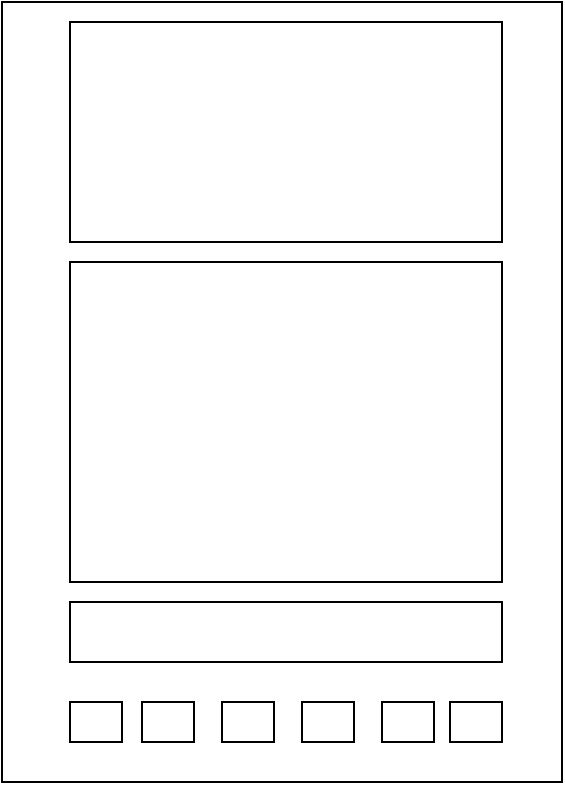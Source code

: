 <mxfile version="21.0.6" type="github">
  <diagram name="第 1 页" id="SbjNXqrd9X_LhTj3LuAt">
    <mxGraphModel dx="1195" dy="630" grid="1" gridSize="10" guides="1" tooltips="1" connect="1" arrows="1" fold="1" page="1" pageScale="1" pageWidth="827" pageHeight="1169" math="0" shadow="0">
      <root>
        <mxCell id="0" />
        <mxCell id="1" parent="0" />
        <mxCell id="IT_rv230XRkGy5fumVXU-1" value="" style="rounded=0;whiteSpace=wrap;html=1;" vertex="1" parent="1">
          <mxGeometry x="380" y="100" width="280" height="390" as="geometry" />
        </mxCell>
        <mxCell id="IT_rv230XRkGy5fumVXU-2" value="" style="rounded=0;whiteSpace=wrap;html=1;" vertex="1" parent="1">
          <mxGeometry x="414" y="110" width="216" height="110" as="geometry" />
        </mxCell>
        <mxCell id="IT_rv230XRkGy5fumVXU-3" value="" style="rounded=0;whiteSpace=wrap;html=1;" vertex="1" parent="1">
          <mxGeometry x="414" y="230" width="216" height="160" as="geometry" />
        </mxCell>
        <mxCell id="IT_rv230XRkGy5fumVXU-4" value="" style="rounded=0;whiteSpace=wrap;html=1;" vertex="1" parent="1">
          <mxGeometry x="414" y="400" width="216" height="30" as="geometry" />
        </mxCell>
        <mxCell id="IT_rv230XRkGy5fumVXU-12" value="" style="rounded=0;whiteSpace=wrap;html=1;" vertex="1" parent="1">
          <mxGeometry x="414" y="450" width="26" height="20" as="geometry" />
        </mxCell>
        <mxCell id="IT_rv230XRkGy5fumVXU-13" value="" style="rounded=0;whiteSpace=wrap;html=1;" vertex="1" parent="1">
          <mxGeometry x="450" y="450" width="26" height="20" as="geometry" />
        </mxCell>
        <mxCell id="IT_rv230XRkGy5fumVXU-14" value="" style="rounded=0;whiteSpace=wrap;html=1;" vertex="1" parent="1">
          <mxGeometry x="490" y="450" width="26" height="20" as="geometry" />
        </mxCell>
        <mxCell id="IT_rv230XRkGy5fumVXU-15" value="" style="rounded=0;whiteSpace=wrap;html=1;" vertex="1" parent="1">
          <mxGeometry x="530" y="450" width="26" height="20" as="geometry" />
        </mxCell>
        <mxCell id="IT_rv230XRkGy5fumVXU-16" value="" style="rounded=0;whiteSpace=wrap;html=1;" vertex="1" parent="1">
          <mxGeometry x="570" y="450" width="26" height="20" as="geometry" />
        </mxCell>
        <mxCell id="IT_rv230XRkGy5fumVXU-17" value="" style="rounded=0;whiteSpace=wrap;html=1;" vertex="1" parent="1">
          <mxGeometry x="604" y="450" width="26" height="20" as="geometry" />
        </mxCell>
      </root>
    </mxGraphModel>
  </diagram>
</mxfile>

